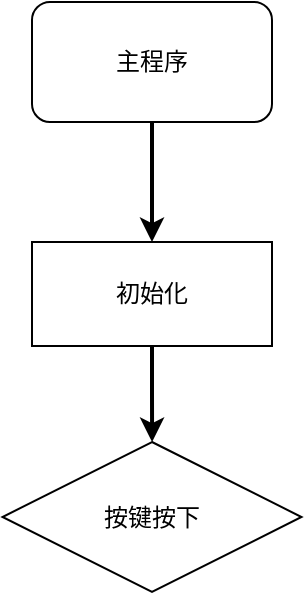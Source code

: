 <mxfile version="13.9.2" type="github">
  <diagram id="75593j-lVVGFzw1Habwj" name="Page-1">
    <mxGraphModel dx="868" dy="450" grid="1" gridSize="10" guides="1" tooltips="1" connect="1" arrows="1" fold="1" page="1" pageScale="1" pageWidth="827" pageHeight="1169" math="0" shadow="0">
      <root>
        <mxCell id="0" />
        <mxCell id="1" parent="0" />
        <mxCell id="d5rDAHySSIAsc6SkqLv3-3" style="edgeStyle=orthogonalEdgeStyle;rounded=0;orthogonalLoop=1;jettySize=auto;html=1;exitX=0.5;exitY=1;exitDx=0;exitDy=0;strokeWidth=2;" edge="1" parent="1" source="d5rDAHySSIAsc6SkqLv3-1" target="d5rDAHySSIAsc6SkqLv3-2">
          <mxGeometry relative="1" as="geometry" />
        </mxCell>
        <mxCell id="d5rDAHySSIAsc6SkqLv3-1" value="主程序" style="rounded=1;whiteSpace=wrap;html=1;" vertex="1" parent="1">
          <mxGeometry x="290" y="30" width="120" height="60" as="geometry" />
        </mxCell>
        <mxCell id="d5rDAHySSIAsc6SkqLv3-9" style="edgeStyle=orthogonalEdgeStyle;rounded=0;orthogonalLoop=1;jettySize=auto;html=1;strokeWidth=2;" edge="1" parent="1" source="d5rDAHySSIAsc6SkqLv3-2" target="d5rDAHySSIAsc6SkqLv3-8">
          <mxGeometry relative="1" as="geometry" />
        </mxCell>
        <mxCell id="d5rDAHySSIAsc6SkqLv3-2" value="初始化" style="rounded=0;whiteSpace=wrap;html=1;" vertex="1" parent="1">
          <mxGeometry x="290" y="150" width="120" height="52" as="geometry" />
        </mxCell>
        <mxCell id="d5rDAHySSIAsc6SkqLv3-8" value="按键按下" style="rhombus;whiteSpace=wrap;html=1;" vertex="1" parent="1">
          <mxGeometry x="275.25" y="250" width="149.5" height="75" as="geometry" />
        </mxCell>
      </root>
    </mxGraphModel>
  </diagram>
</mxfile>
